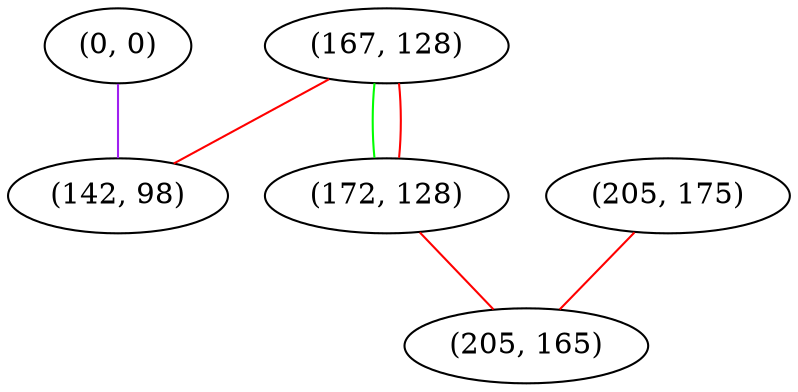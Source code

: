 graph "" {
"(0, 0)";
"(167, 128)";
"(172, 128)";
"(205, 175)";
"(205, 165)";
"(142, 98)";
"(0, 0)" -- "(142, 98)"  [color=purple, key=0, weight=4];
"(167, 128)" -- "(142, 98)"  [color=red, key=0, weight=1];
"(167, 128)" -- "(172, 128)"  [color=green, key=0, weight=2];
"(167, 128)" -- "(172, 128)"  [color=red, key=1, weight=1];
"(172, 128)" -- "(205, 165)"  [color=red, key=0, weight=1];
"(205, 175)" -- "(205, 165)"  [color=red, key=0, weight=1];
}
